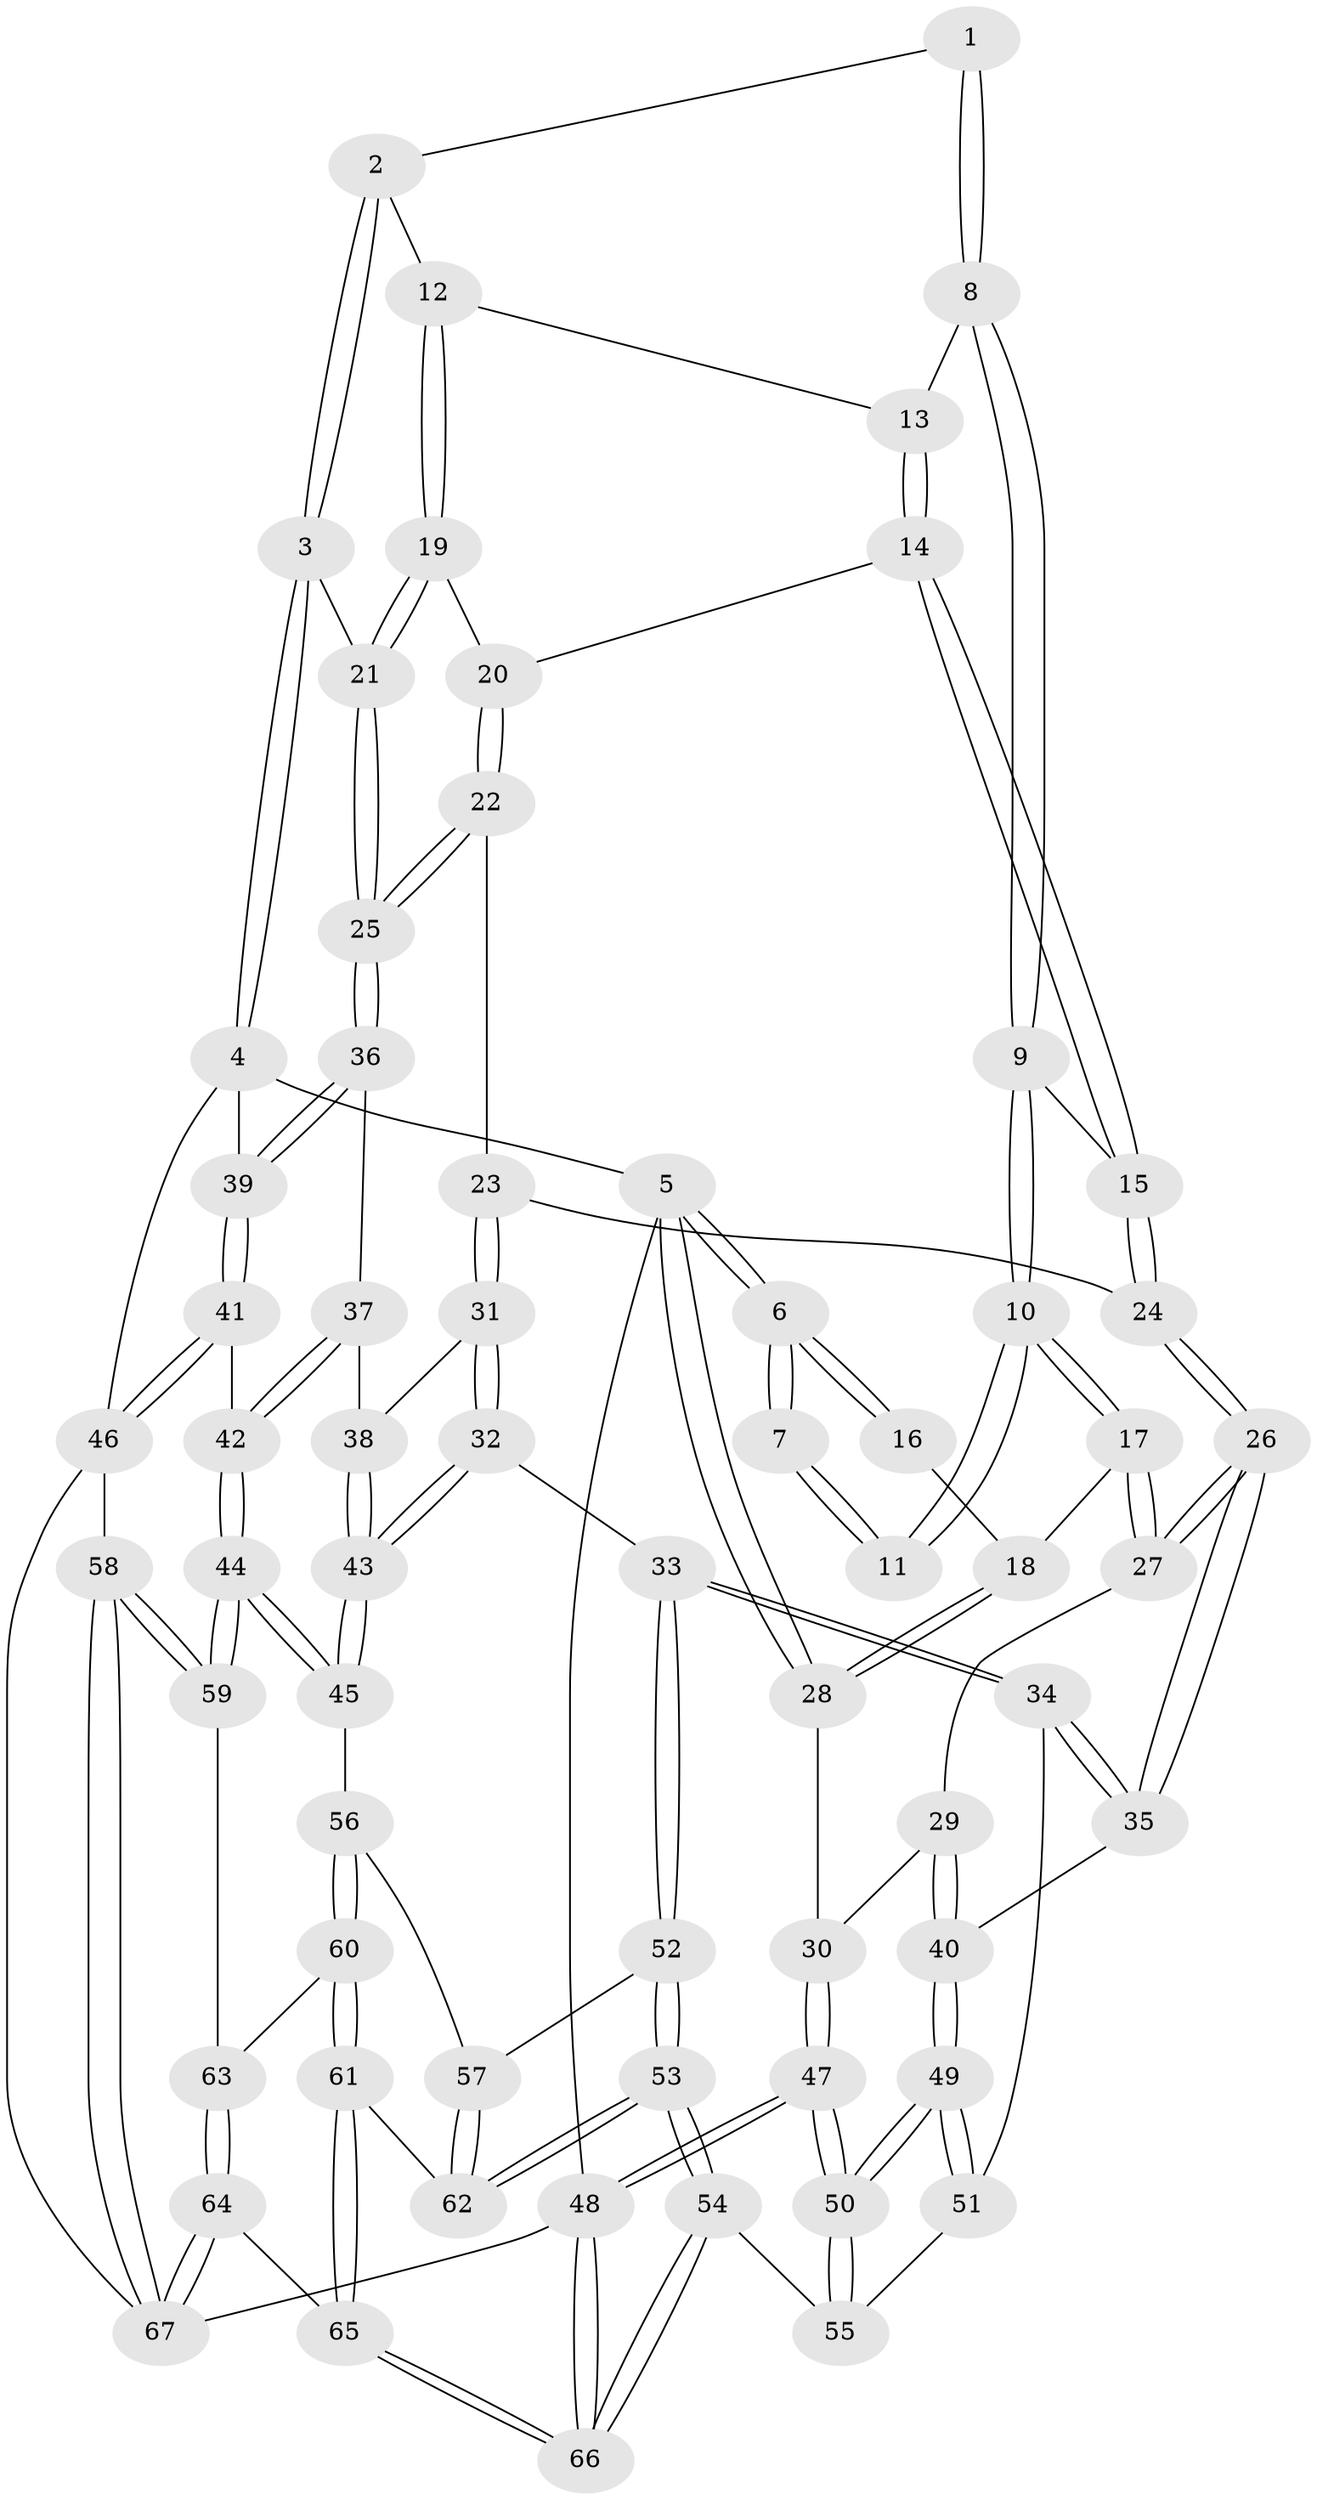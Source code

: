 // coarse degree distribution, {5: 0.05555555555555555, 2: 0.05555555555555555, 4: 0.5555555555555556, 3: 0.3333333333333333}
// Generated by graph-tools (version 1.1) at 2025/38/03/04/25 23:38:21]
// undirected, 67 vertices, 164 edges
graph export_dot {
  node [color=gray90,style=filled];
  1 [pos="+0.4350412021452415+0"];
  2 [pos="+0.9662784158579106+0"];
  3 [pos="+1+0"];
  4 [pos="+1+0"];
  5 [pos="+0+0"];
  6 [pos="+0+0"];
  7 [pos="+0.27941271647790733+0"];
  8 [pos="+0.5296497365192695+0.0315871875690308"];
  9 [pos="+0.4773733935951733+0.16651918328818763"];
  10 [pos="+0.279584015410411+0.15990590801474705"];
  11 [pos="+0.2650692355232921+0"];
  12 [pos="+0.6815254565398828+0.0912195178994968"];
  13 [pos="+0.6305599318893403+0.08311049536155046"];
  14 [pos="+0.5748412969666543+0.19517315391661846"];
  15 [pos="+0.5092443053264886+0.21380081268289952"];
  16 [pos="+0.10801528135398188+0.08617317499894084"];
  17 [pos="+0.2422952685184593+0.23792744756763978"];
  18 [pos="+0+0.20554112531772706"];
  19 [pos="+0.7128389535834609+0.15970242910595941"];
  20 [pos="+0.6603009327052634+0.2133044140309144"];
  21 [pos="+0.794535986705113+0.1931583289422257"];
  22 [pos="+0.6544477129159973+0.26524105057599023"];
  23 [pos="+0.5923468733775132+0.33505366612608983"];
  24 [pos="+0.5104928989172381+0.26557251219261674"];
  25 [pos="+0.8312084548029248+0.343628286652525"];
  26 [pos="+0.32184198637965716+0.404972938647842"];
  27 [pos="+0.2695593888131536+0.33774721505825006"];
  28 [pos="+0+0.2121294301062561"];
  29 [pos="+0.07342482210075499+0.4148434114932137"];
  30 [pos="+0+0.4029936670847394"];
  31 [pos="+0.5940311224716603+0.3418278440469846"];
  32 [pos="+0.5379555716966405+0.5481384107558327"];
  33 [pos="+0.4772218726198418+0.562155021090691"];
  34 [pos="+0.47475636217813866+0.5615087209234308"];
  35 [pos="+0.3226585652500435+0.4079174474389469"];
  36 [pos="+0.8316073973169024+0.34443056800826516"];
  37 [pos="+0.824196175747477+0.3680407403745896"];
  38 [pos="+0.8048597255768265+0.38769173164161747"];
  39 [pos="+1+0.19238480691939522"];
  40 [pos="+0.17013049109871867+0.5614475127648547"];
  41 [pos="+1+0.5759706885458626"];
  42 [pos="+1+0.5822651762340078"];
  43 [pos="+0.7088035002837485+0.5877844005156256"];
  44 [pos="+0.8223161000625514+0.6859471678240263"];
  45 [pos="+0.7576646342549335+0.6509544130089094"];
  46 [pos="+1+0.8964432977679812"];
  47 [pos="+0+0.9048386233006209"];
  48 [pos="+0+1"];
  49 [pos="+0.11053715512256601+0.6860750775281601"];
  50 [pos="+0+0.8278942971946998"];
  51 [pos="+0.35473977872001+0.6541983628445633"];
  52 [pos="+0.4974014222797938+0.7820321574047204"];
  53 [pos="+0.46606136836746637+0.8376279825796553"];
  54 [pos="+0.41618608379387073+0.8911521139923986"];
  55 [pos="+0.344201348061029+0.7662059753532393"];
  56 [pos="+0.6497445591657114+0.7783714059081058"];
  57 [pos="+0.57429232735707+0.7906113409060224"];
  58 [pos="+0.8848561116795723+0.8811624301628767"];
  59 [pos="+0.8465333016042386+0.7979681510065041"];
  60 [pos="+0.6557472717300185+0.8453864409755241"];
  61 [pos="+0.6045029478646612+0.8885167070564833"];
  62 [pos="+0.6024593071388635+0.886809877729803"];
  63 [pos="+0.6903863596032933+0.8738893598322642"];
  64 [pos="+0.7189388367088054+1"];
  65 [pos="+0.6115490400130646+1"];
  66 [pos="+0.3145082638866766+1"];
  67 [pos="+0.7397770366805978+1"];
  1 -- 2;
  1 -- 8;
  1 -- 8;
  2 -- 3;
  2 -- 3;
  2 -- 12;
  3 -- 4;
  3 -- 4;
  3 -- 21;
  4 -- 5;
  4 -- 39;
  4 -- 46;
  5 -- 6;
  5 -- 6;
  5 -- 28;
  5 -- 28;
  5 -- 48;
  6 -- 7;
  6 -- 7;
  6 -- 16;
  6 -- 16;
  7 -- 11;
  7 -- 11;
  8 -- 9;
  8 -- 9;
  8 -- 13;
  9 -- 10;
  9 -- 10;
  9 -- 15;
  10 -- 11;
  10 -- 11;
  10 -- 17;
  10 -- 17;
  12 -- 13;
  12 -- 19;
  12 -- 19;
  13 -- 14;
  13 -- 14;
  14 -- 15;
  14 -- 15;
  14 -- 20;
  15 -- 24;
  15 -- 24;
  16 -- 18;
  17 -- 18;
  17 -- 27;
  17 -- 27;
  18 -- 28;
  18 -- 28;
  19 -- 20;
  19 -- 21;
  19 -- 21;
  20 -- 22;
  20 -- 22;
  21 -- 25;
  21 -- 25;
  22 -- 23;
  22 -- 25;
  22 -- 25;
  23 -- 24;
  23 -- 31;
  23 -- 31;
  24 -- 26;
  24 -- 26;
  25 -- 36;
  25 -- 36;
  26 -- 27;
  26 -- 27;
  26 -- 35;
  26 -- 35;
  27 -- 29;
  28 -- 30;
  29 -- 30;
  29 -- 40;
  29 -- 40;
  30 -- 47;
  30 -- 47;
  31 -- 32;
  31 -- 32;
  31 -- 38;
  32 -- 33;
  32 -- 43;
  32 -- 43;
  33 -- 34;
  33 -- 34;
  33 -- 52;
  33 -- 52;
  34 -- 35;
  34 -- 35;
  34 -- 51;
  35 -- 40;
  36 -- 37;
  36 -- 39;
  36 -- 39;
  37 -- 38;
  37 -- 42;
  37 -- 42;
  38 -- 43;
  38 -- 43;
  39 -- 41;
  39 -- 41;
  40 -- 49;
  40 -- 49;
  41 -- 42;
  41 -- 46;
  41 -- 46;
  42 -- 44;
  42 -- 44;
  43 -- 45;
  43 -- 45;
  44 -- 45;
  44 -- 45;
  44 -- 59;
  44 -- 59;
  45 -- 56;
  46 -- 58;
  46 -- 67;
  47 -- 48;
  47 -- 48;
  47 -- 50;
  47 -- 50;
  48 -- 66;
  48 -- 66;
  48 -- 67;
  49 -- 50;
  49 -- 50;
  49 -- 51;
  49 -- 51;
  50 -- 55;
  50 -- 55;
  51 -- 55;
  52 -- 53;
  52 -- 53;
  52 -- 57;
  53 -- 54;
  53 -- 54;
  53 -- 62;
  53 -- 62;
  54 -- 55;
  54 -- 66;
  54 -- 66;
  56 -- 57;
  56 -- 60;
  56 -- 60;
  57 -- 62;
  57 -- 62;
  58 -- 59;
  58 -- 59;
  58 -- 67;
  58 -- 67;
  59 -- 63;
  60 -- 61;
  60 -- 61;
  60 -- 63;
  61 -- 62;
  61 -- 65;
  61 -- 65;
  63 -- 64;
  63 -- 64;
  64 -- 65;
  64 -- 67;
  64 -- 67;
  65 -- 66;
  65 -- 66;
}
